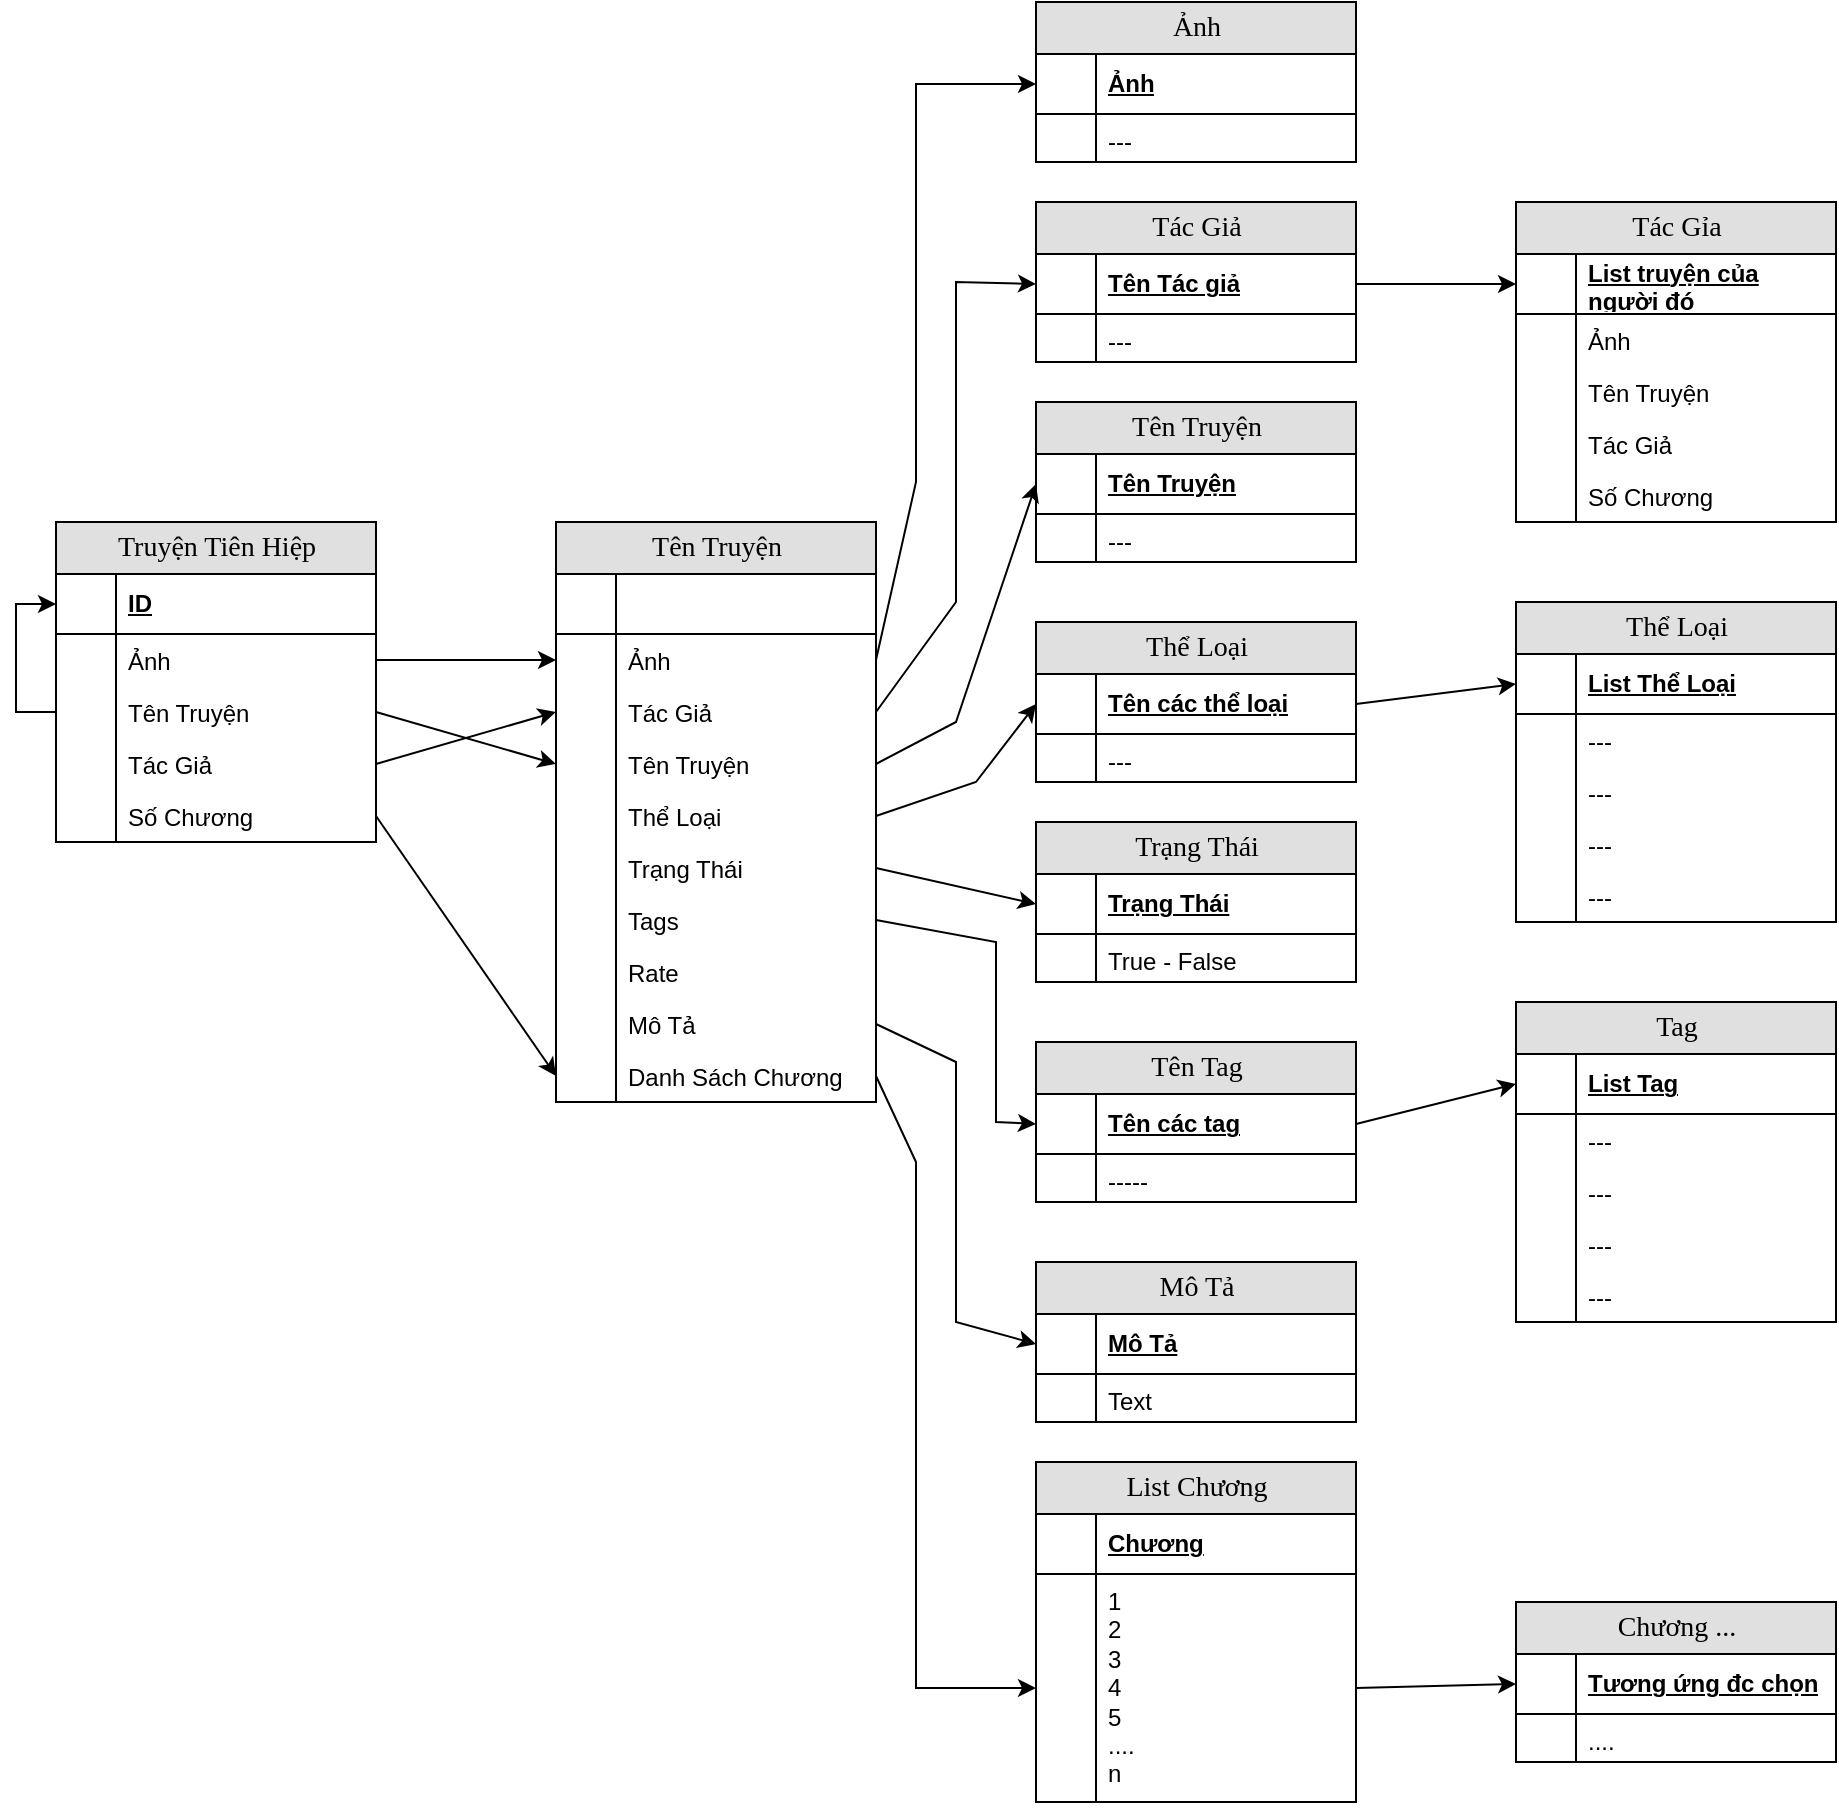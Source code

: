 <mxfile version="25.0.3">
  <diagram name="Page-1" id="e56a1550-8fbb-45ad-956c-1786394a9013">
    <mxGraphModel dx="1434" dy="746" grid="1" gridSize="10" guides="1" tooltips="1" connect="1" arrows="1" fold="1" page="1" pageScale="1" pageWidth="1100" pageHeight="850" background="none" math="0" shadow="0">
      <root>
        <mxCell id="0" />
        <mxCell id="1" parent="0" />
        <mxCell id="2e49270ec7c68f3f-80" value="Truyện Tiên Hiệp" style="swimlane;html=1;fontStyle=0;childLayout=stackLayout;horizontal=1;startSize=26;fillColor=#e0e0e0;horizontalStack=0;resizeParent=1;resizeLast=0;collapsible=1;marginBottom=0;swimlaneFillColor=#ffffff;align=center;rounded=0;shadow=0;comic=0;labelBackgroundColor=none;strokeWidth=1;fontFamily=Verdana;fontSize=14" parent="1" vertex="1">
          <mxGeometry x="30" y="360" width="160" height="160" as="geometry">
            <mxRectangle x="30" y="353" width="160" height="30" as="alternateBounds" />
          </mxGeometry>
        </mxCell>
        <mxCell id="2e49270ec7c68f3f-81" value="ID" style="shape=partialRectangle;top=0;left=0;right=0;bottom=1;html=1;align=left;verticalAlign=middle;fillColor=none;spacingLeft=34;spacingRight=4;whiteSpace=wrap;overflow=hidden;rotatable=0;points=[[0,0.5],[1,0.5]];portConstraint=eastwest;dropTarget=0;fontStyle=5;" parent="2e49270ec7c68f3f-80" vertex="1">
          <mxGeometry y="26" width="160" height="30" as="geometry" />
        </mxCell>
        <mxCell id="2e49270ec7c68f3f-82" value="" style="shape=partialRectangle;top=0;left=0;bottom=0;html=1;fillColor=none;align=left;verticalAlign=middle;spacingLeft=4;spacingRight=4;whiteSpace=wrap;overflow=hidden;rotatable=0;points=[];portConstraint=eastwest;part=1;" parent="2e49270ec7c68f3f-81" vertex="1" connectable="0">
          <mxGeometry width="30" height="30" as="geometry" />
        </mxCell>
        <mxCell id="2e49270ec7c68f3f-83" value="Ảnh" style="shape=partialRectangle;top=0;left=0;right=0;bottom=0;html=1;align=left;verticalAlign=top;fillColor=none;spacingLeft=34;spacingRight=4;whiteSpace=wrap;overflow=hidden;rotatable=0;points=[[0,0.5],[1,0.5]];portConstraint=eastwest;dropTarget=0;" parent="2e49270ec7c68f3f-80" vertex="1">
          <mxGeometry y="56" width="160" height="26" as="geometry" />
        </mxCell>
        <mxCell id="2e49270ec7c68f3f-84" value="" style="shape=partialRectangle;top=0;left=0;bottom=0;html=1;fillColor=none;align=left;verticalAlign=top;spacingLeft=4;spacingRight=4;whiteSpace=wrap;overflow=hidden;rotatable=0;points=[];portConstraint=eastwest;part=1;" parent="2e49270ec7c68f3f-83" vertex="1" connectable="0">
          <mxGeometry width="30" height="26" as="geometry" />
        </mxCell>
        <mxCell id="W5gbbBtNJLPjt9gCHYSf-224" style="edgeStyle=orthogonalEdgeStyle;rounded=0;orthogonalLoop=1;jettySize=auto;html=1;exitX=0;exitY=0.5;exitDx=0;exitDy=0;entryX=0;entryY=0.5;entryDx=0;entryDy=0;" parent="2e49270ec7c68f3f-80" source="2e49270ec7c68f3f-85" target="2e49270ec7c68f3f-81" edge="1">
          <mxGeometry relative="1" as="geometry" />
        </mxCell>
        <mxCell id="2e49270ec7c68f3f-85" value="Tên Truyện" style="shape=partialRectangle;top=0;left=0;right=0;bottom=0;html=1;align=left;verticalAlign=top;fillColor=none;spacingLeft=34;spacingRight=4;whiteSpace=wrap;overflow=hidden;rotatable=0;points=[[0,0.5],[1,0.5]];portConstraint=eastwest;dropTarget=0;" parent="2e49270ec7c68f3f-80" vertex="1">
          <mxGeometry y="82" width="160" height="26" as="geometry" />
        </mxCell>
        <mxCell id="2e49270ec7c68f3f-86" value="" style="shape=partialRectangle;top=0;left=0;bottom=0;html=1;fillColor=none;align=left;verticalAlign=top;spacingLeft=4;spacingRight=4;whiteSpace=wrap;overflow=hidden;rotatable=0;points=[];portConstraint=eastwest;part=1;" parent="2e49270ec7c68f3f-85" vertex="1" connectable="0">
          <mxGeometry width="30" height="26" as="geometry" />
        </mxCell>
        <mxCell id="2e49270ec7c68f3f-87" value="Tác Giả" style="shape=partialRectangle;top=0;left=0;right=0;bottom=0;html=1;align=left;verticalAlign=top;fillColor=none;spacingLeft=34;spacingRight=4;whiteSpace=wrap;overflow=hidden;rotatable=0;points=[[0,0.5],[1,0.5]];portConstraint=eastwest;dropTarget=0;" parent="2e49270ec7c68f3f-80" vertex="1">
          <mxGeometry y="108" width="160" height="26" as="geometry" />
        </mxCell>
        <mxCell id="2e49270ec7c68f3f-88" value="" style="shape=partialRectangle;top=0;left=0;bottom=0;html=1;fillColor=none;align=left;verticalAlign=top;spacingLeft=4;spacingRight=4;whiteSpace=wrap;overflow=hidden;rotatable=0;points=[];portConstraint=eastwest;part=1;" parent="2e49270ec7c68f3f-87" vertex="1" connectable="0">
          <mxGeometry width="30" height="26" as="geometry" />
        </mxCell>
        <mxCell id="W5gbbBtNJLPjt9gCHYSf-2" value="Số Chương" style="shape=partialRectangle;top=0;left=0;right=0;bottom=0;html=1;align=left;verticalAlign=top;fillColor=none;spacingLeft=34;spacingRight=4;whiteSpace=wrap;overflow=hidden;rotatable=0;points=[[0,0.5],[1,0.5]];portConstraint=eastwest;dropTarget=0;" parent="2e49270ec7c68f3f-80" vertex="1">
          <mxGeometry y="134" width="160" height="26" as="geometry" />
        </mxCell>
        <mxCell id="W5gbbBtNJLPjt9gCHYSf-3" value="" style="shape=partialRectangle;top=0;left=0;bottom=0;html=1;fillColor=none;align=left;verticalAlign=top;spacingLeft=4;spacingRight=4;whiteSpace=wrap;overflow=hidden;rotatable=0;points=[];portConstraint=eastwest;part=1;" parent="W5gbbBtNJLPjt9gCHYSf-2" vertex="1" connectable="0">
          <mxGeometry width="30" height="26" as="geometry" />
        </mxCell>
        <mxCell id="W5gbbBtNJLPjt9gCHYSf-13" value="Tên Truyện" style="swimlane;html=1;fontStyle=0;childLayout=stackLayout;horizontal=1;startSize=26;fillColor=#e0e0e0;horizontalStack=0;resizeParent=1;resizeLast=0;collapsible=1;marginBottom=0;swimlaneFillColor=#ffffff;align=center;rounded=0;shadow=0;comic=0;labelBackgroundColor=none;strokeWidth=1;fontFamily=Verdana;fontSize=14" parent="1" vertex="1">
          <mxGeometry x="280" y="360" width="160" height="290" as="geometry">
            <mxRectangle x="30" y="353" width="160" height="30" as="alternateBounds" />
          </mxGeometry>
        </mxCell>
        <mxCell id="W5gbbBtNJLPjt9gCHYSf-14" value="" style="shape=partialRectangle;top=0;left=0;right=0;bottom=1;html=1;align=left;verticalAlign=middle;fillColor=none;spacingLeft=34;spacingRight=4;whiteSpace=wrap;overflow=hidden;rotatable=0;points=[[0,0.5],[1,0.5]];portConstraint=eastwest;dropTarget=0;fontStyle=5;" parent="W5gbbBtNJLPjt9gCHYSf-13" vertex="1">
          <mxGeometry y="26" width="160" height="30" as="geometry" />
        </mxCell>
        <mxCell id="W5gbbBtNJLPjt9gCHYSf-15" value="" style="shape=partialRectangle;top=0;left=0;bottom=0;html=1;fillColor=none;align=left;verticalAlign=middle;spacingLeft=4;spacingRight=4;whiteSpace=wrap;overflow=hidden;rotatable=0;points=[];portConstraint=eastwest;part=1;" parent="W5gbbBtNJLPjt9gCHYSf-14" vertex="1" connectable="0">
          <mxGeometry width="30" height="30" as="geometry" />
        </mxCell>
        <mxCell id="W5gbbBtNJLPjt9gCHYSf-16" value="Ảnh" style="shape=partialRectangle;top=0;left=0;right=0;bottom=0;html=1;align=left;verticalAlign=top;fillColor=none;spacingLeft=34;spacingRight=4;whiteSpace=wrap;overflow=hidden;rotatable=0;points=[[0,0.5],[1,0.5]];portConstraint=eastwest;dropTarget=0;" parent="W5gbbBtNJLPjt9gCHYSf-13" vertex="1">
          <mxGeometry y="56" width="160" height="26" as="geometry" />
        </mxCell>
        <mxCell id="W5gbbBtNJLPjt9gCHYSf-17" value="" style="shape=partialRectangle;top=0;left=0;bottom=0;html=1;fillColor=none;align=left;verticalAlign=top;spacingLeft=4;spacingRight=4;whiteSpace=wrap;overflow=hidden;rotatable=0;points=[];portConstraint=eastwest;part=1;" parent="W5gbbBtNJLPjt9gCHYSf-16" vertex="1" connectable="0">
          <mxGeometry width="30" height="26" as="geometry" />
        </mxCell>
        <mxCell id="W5gbbBtNJLPjt9gCHYSf-18" value="Tác Giả" style="shape=partialRectangle;top=0;left=0;right=0;bottom=0;html=1;align=left;verticalAlign=top;fillColor=none;spacingLeft=34;spacingRight=4;whiteSpace=wrap;overflow=hidden;rotatable=0;points=[[0,0.5],[1,0.5]];portConstraint=eastwest;dropTarget=0;" parent="W5gbbBtNJLPjt9gCHYSf-13" vertex="1">
          <mxGeometry y="82" width="160" height="26" as="geometry" />
        </mxCell>
        <mxCell id="W5gbbBtNJLPjt9gCHYSf-19" value="" style="shape=partialRectangle;top=0;left=0;bottom=0;html=1;fillColor=none;align=left;verticalAlign=top;spacingLeft=4;spacingRight=4;whiteSpace=wrap;overflow=hidden;rotatable=0;points=[];portConstraint=eastwest;part=1;" parent="W5gbbBtNJLPjt9gCHYSf-18" vertex="1" connectable="0">
          <mxGeometry width="30" height="26" as="geometry" />
        </mxCell>
        <mxCell id="W5gbbBtNJLPjt9gCHYSf-65" value="Tên Truyện" style="shape=partialRectangle;top=0;left=0;right=0;bottom=0;html=1;align=left;verticalAlign=top;fillColor=none;spacingLeft=34;spacingRight=4;whiteSpace=wrap;overflow=hidden;rotatable=0;points=[[0,0.5],[1,0.5]];portConstraint=eastwest;dropTarget=0;" parent="W5gbbBtNJLPjt9gCHYSf-13" vertex="1">
          <mxGeometry y="108" width="160" height="26" as="geometry" />
        </mxCell>
        <mxCell id="W5gbbBtNJLPjt9gCHYSf-66" value="" style="shape=partialRectangle;top=0;left=0;bottom=0;html=1;fillColor=none;align=left;verticalAlign=top;spacingLeft=4;spacingRight=4;whiteSpace=wrap;overflow=hidden;rotatable=0;points=[];portConstraint=eastwest;part=1;" parent="W5gbbBtNJLPjt9gCHYSf-65" vertex="1" connectable="0">
          <mxGeometry width="30" height="26" as="geometry" />
        </mxCell>
        <mxCell id="W5gbbBtNJLPjt9gCHYSf-20" value="Thể Loại" style="shape=partialRectangle;top=0;left=0;right=0;bottom=0;html=1;align=left;verticalAlign=top;fillColor=none;spacingLeft=34;spacingRight=4;whiteSpace=wrap;overflow=hidden;rotatable=0;points=[[0,0.5],[1,0.5]];portConstraint=eastwest;dropTarget=0;" parent="W5gbbBtNJLPjt9gCHYSf-13" vertex="1">
          <mxGeometry y="134" width="160" height="26" as="geometry" />
        </mxCell>
        <mxCell id="W5gbbBtNJLPjt9gCHYSf-21" value="" style="shape=partialRectangle;top=0;left=0;bottom=0;html=1;fillColor=none;align=left;verticalAlign=top;spacingLeft=4;spacingRight=4;whiteSpace=wrap;overflow=hidden;rotatable=0;points=[];portConstraint=eastwest;part=1;" parent="W5gbbBtNJLPjt9gCHYSf-20" vertex="1" connectable="0">
          <mxGeometry width="30" height="26" as="geometry" />
        </mxCell>
        <mxCell id="W5gbbBtNJLPjt9gCHYSf-22" value="Trạng Thái" style="shape=partialRectangle;top=0;left=0;right=0;bottom=0;html=1;align=left;verticalAlign=top;fillColor=none;spacingLeft=34;spacingRight=4;whiteSpace=wrap;overflow=hidden;rotatable=0;points=[[0,0.5],[1,0.5]];portConstraint=eastwest;dropTarget=0;" parent="W5gbbBtNJLPjt9gCHYSf-13" vertex="1">
          <mxGeometry y="160" width="160" height="26" as="geometry" />
        </mxCell>
        <mxCell id="W5gbbBtNJLPjt9gCHYSf-23" value="" style="shape=partialRectangle;top=0;left=0;bottom=0;html=1;fillColor=none;align=left;verticalAlign=top;spacingLeft=4;spacingRight=4;whiteSpace=wrap;overflow=hidden;rotatable=0;points=[];portConstraint=eastwest;part=1;" parent="W5gbbBtNJLPjt9gCHYSf-22" vertex="1" connectable="0">
          <mxGeometry width="30" height="26" as="geometry" />
        </mxCell>
        <mxCell id="W5gbbBtNJLPjt9gCHYSf-63" value="Tags" style="shape=partialRectangle;top=0;left=0;right=0;bottom=0;html=1;align=left;verticalAlign=top;fillColor=none;spacingLeft=34;spacingRight=4;whiteSpace=wrap;overflow=hidden;rotatable=0;points=[[0,0.5],[1,0.5]];portConstraint=eastwest;dropTarget=0;" parent="W5gbbBtNJLPjt9gCHYSf-13" vertex="1">
          <mxGeometry y="186" width="160" height="26" as="geometry" />
        </mxCell>
        <mxCell id="W5gbbBtNJLPjt9gCHYSf-64" value="" style="shape=partialRectangle;top=0;left=0;bottom=0;html=1;fillColor=none;align=left;verticalAlign=top;spacingLeft=4;spacingRight=4;whiteSpace=wrap;overflow=hidden;rotatable=0;points=[];portConstraint=eastwest;part=1;" parent="W5gbbBtNJLPjt9gCHYSf-63" vertex="1" connectable="0">
          <mxGeometry width="30" height="26" as="geometry" />
        </mxCell>
        <mxCell id="W5gbbBtNJLPjt9gCHYSf-67" value="Rate" style="shape=partialRectangle;top=0;left=0;right=0;bottom=0;html=1;align=left;verticalAlign=top;fillColor=none;spacingLeft=34;spacingRight=4;whiteSpace=wrap;overflow=hidden;rotatable=0;points=[[0,0.5],[1,0.5]];portConstraint=eastwest;dropTarget=0;" parent="W5gbbBtNJLPjt9gCHYSf-13" vertex="1">
          <mxGeometry y="212" width="160" height="26" as="geometry" />
        </mxCell>
        <mxCell id="W5gbbBtNJLPjt9gCHYSf-68" value="" style="shape=partialRectangle;top=0;left=0;bottom=0;html=1;fillColor=none;align=left;verticalAlign=top;spacingLeft=4;spacingRight=4;whiteSpace=wrap;overflow=hidden;rotatable=0;points=[];portConstraint=eastwest;part=1;" parent="W5gbbBtNJLPjt9gCHYSf-67" vertex="1" connectable="0">
          <mxGeometry width="30" height="26" as="geometry" />
        </mxCell>
        <mxCell id="W5gbbBtNJLPjt9gCHYSf-69" value="Mô Tả" style="shape=partialRectangle;top=0;left=0;right=0;bottom=0;html=1;align=left;verticalAlign=top;fillColor=none;spacingLeft=34;spacingRight=4;whiteSpace=wrap;overflow=hidden;rotatable=0;points=[[0,0.5],[1,0.5]];portConstraint=eastwest;dropTarget=0;" parent="W5gbbBtNJLPjt9gCHYSf-13" vertex="1">
          <mxGeometry y="238" width="160" height="26" as="geometry" />
        </mxCell>
        <mxCell id="W5gbbBtNJLPjt9gCHYSf-70" value="" style="shape=partialRectangle;top=0;left=0;bottom=0;html=1;fillColor=none;align=left;verticalAlign=top;spacingLeft=4;spacingRight=4;whiteSpace=wrap;overflow=hidden;rotatable=0;points=[];portConstraint=eastwest;part=1;" parent="W5gbbBtNJLPjt9gCHYSf-69" vertex="1" connectable="0">
          <mxGeometry width="30" height="26" as="geometry" />
        </mxCell>
        <mxCell id="W5gbbBtNJLPjt9gCHYSf-71" value="Danh Sách Chương" style="shape=partialRectangle;top=0;left=0;right=0;bottom=0;html=1;align=left;verticalAlign=top;fillColor=none;spacingLeft=34;spacingRight=4;whiteSpace=wrap;overflow=hidden;rotatable=0;points=[[0,0.5],[1,0.5]];portConstraint=eastwest;dropTarget=0;" parent="W5gbbBtNJLPjt9gCHYSf-13" vertex="1">
          <mxGeometry y="264" width="160" height="26" as="geometry" />
        </mxCell>
        <mxCell id="W5gbbBtNJLPjt9gCHYSf-72" value="" style="shape=partialRectangle;top=0;left=0;bottom=0;html=1;fillColor=none;align=left;verticalAlign=top;spacingLeft=4;spacingRight=4;whiteSpace=wrap;overflow=hidden;rotatable=0;points=[];portConstraint=eastwest;part=1;" parent="W5gbbBtNJLPjt9gCHYSf-71" vertex="1" connectable="0">
          <mxGeometry width="30" height="26" as="geometry" />
        </mxCell>
        <mxCell id="W5gbbBtNJLPjt9gCHYSf-61" value="" style="endArrow=classic;html=1;rounded=0;exitX=1;exitY=0.5;exitDx=0;exitDy=0;" parent="1" source="2e49270ec7c68f3f-83" target="W5gbbBtNJLPjt9gCHYSf-16" edge="1">
          <mxGeometry width="50" height="50" relative="1" as="geometry">
            <mxPoint x="270" y="390" as="sourcePoint" />
            <mxPoint x="320" y="340" as="targetPoint" />
          </mxGeometry>
        </mxCell>
        <mxCell id="W5gbbBtNJLPjt9gCHYSf-107" value="Tác Gỉa" style="swimlane;html=1;fontStyle=0;childLayout=stackLayout;horizontal=1;startSize=26;fillColor=#e0e0e0;horizontalStack=0;resizeParent=1;resizeLast=0;collapsible=1;marginBottom=0;swimlaneFillColor=#ffffff;align=center;rounded=0;shadow=0;comic=0;labelBackgroundColor=none;strokeWidth=1;fontFamily=Verdana;fontSize=14" parent="1" vertex="1">
          <mxGeometry x="760" y="200" width="160" height="160" as="geometry">
            <mxRectangle x="30" y="353" width="160" height="30" as="alternateBounds" />
          </mxGeometry>
        </mxCell>
        <mxCell id="W5gbbBtNJLPjt9gCHYSf-108" value="List truyện của người đó&lt;div&gt;&lt;br&gt;&lt;/div&gt;" style="shape=partialRectangle;top=0;left=0;right=0;bottom=1;html=1;align=left;verticalAlign=middle;fillColor=none;spacingLeft=34;spacingRight=4;whiteSpace=wrap;overflow=hidden;rotatable=0;points=[[0,0.5],[1,0.5]];portConstraint=eastwest;dropTarget=0;fontStyle=5;" parent="W5gbbBtNJLPjt9gCHYSf-107" vertex="1">
          <mxGeometry y="26" width="160" height="30" as="geometry" />
        </mxCell>
        <mxCell id="W5gbbBtNJLPjt9gCHYSf-109" value="" style="shape=partialRectangle;top=0;left=0;bottom=0;html=1;fillColor=none;align=left;verticalAlign=middle;spacingLeft=4;spacingRight=4;whiteSpace=wrap;overflow=hidden;rotatable=0;points=[];portConstraint=eastwest;part=1;" parent="W5gbbBtNJLPjt9gCHYSf-108" vertex="1" connectable="0">
          <mxGeometry width="30" height="30" as="geometry" />
        </mxCell>
        <mxCell id="W5gbbBtNJLPjt9gCHYSf-110" value="Ảnh" style="shape=partialRectangle;top=0;left=0;right=0;bottom=0;html=1;align=left;verticalAlign=top;fillColor=none;spacingLeft=34;spacingRight=4;whiteSpace=wrap;overflow=hidden;rotatable=0;points=[[0,0.5],[1,0.5]];portConstraint=eastwest;dropTarget=0;" parent="W5gbbBtNJLPjt9gCHYSf-107" vertex="1">
          <mxGeometry y="56" width="160" height="26" as="geometry" />
        </mxCell>
        <mxCell id="W5gbbBtNJLPjt9gCHYSf-111" value="" style="shape=partialRectangle;top=0;left=0;bottom=0;html=1;fillColor=none;align=left;verticalAlign=top;spacingLeft=4;spacingRight=4;whiteSpace=wrap;overflow=hidden;rotatable=0;points=[];portConstraint=eastwest;part=1;" parent="W5gbbBtNJLPjt9gCHYSf-110" vertex="1" connectable="0">
          <mxGeometry width="30" height="26" as="geometry" />
        </mxCell>
        <mxCell id="W5gbbBtNJLPjt9gCHYSf-112" value="Tên Truyện" style="shape=partialRectangle;top=0;left=0;right=0;bottom=0;html=1;align=left;verticalAlign=top;fillColor=none;spacingLeft=34;spacingRight=4;whiteSpace=wrap;overflow=hidden;rotatable=0;points=[[0,0.5],[1,0.5]];portConstraint=eastwest;dropTarget=0;" parent="W5gbbBtNJLPjt9gCHYSf-107" vertex="1">
          <mxGeometry y="82" width="160" height="26" as="geometry" />
        </mxCell>
        <mxCell id="W5gbbBtNJLPjt9gCHYSf-113" value="" style="shape=partialRectangle;top=0;left=0;bottom=0;html=1;fillColor=none;align=left;verticalAlign=top;spacingLeft=4;spacingRight=4;whiteSpace=wrap;overflow=hidden;rotatable=0;points=[];portConstraint=eastwest;part=1;" parent="W5gbbBtNJLPjt9gCHYSf-112" vertex="1" connectable="0">
          <mxGeometry width="30" height="26" as="geometry" />
        </mxCell>
        <mxCell id="W5gbbBtNJLPjt9gCHYSf-114" value="Tác Giả" style="shape=partialRectangle;top=0;left=0;right=0;bottom=0;html=1;align=left;verticalAlign=top;fillColor=none;spacingLeft=34;spacingRight=4;whiteSpace=wrap;overflow=hidden;rotatable=0;points=[[0,0.5],[1,0.5]];portConstraint=eastwest;dropTarget=0;" parent="W5gbbBtNJLPjt9gCHYSf-107" vertex="1">
          <mxGeometry y="108" width="160" height="26" as="geometry" />
        </mxCell>
        <mxCell id="W5gbbBtNJLPjt9gCHYSf-115" value="" style="shape=partialRectangle;top=0;left=0;bottom=0;html=1;fillColor=none;align=left;verticalAlign=top;spacingLeft=4;spacingRight=4;whiteSpace=wrap;overflow=hidden;rotatable=0;points=[];portConstraint=eastwest;part=1;" parent="W5gbbBtNJLPjt9gCHYSf-114" vertex="1" connectable="0">
          <mxGeometry width="30" height="26" as="geometry" />
        </mxCell>
        <mxCell id="W5gbbBtNJLPjt9gCHYSf-116" value="Số Chương" style="shape=partialRectangle;top=0;left=0;right=0;bottom=0;html=1;align=left;verticalAlign=top;fillColor=none;spacingLeft=34;spacingRight=4;whiteSpace=wrap;overflow=hidden;rotatable=0;points=[[0,0.5],[1,0.5]];portConstraint=eastwest;dropTarget=0;" parent="W5gbbBtNJLPjt9gCHYSf-107" vertex="1">
          <mxGeometry y="134" width="160" height="26" as="geometry" />
        </mxCell>
        <mxCell id="W5gbbBtNJLPjt9gCHYSf-117" value="" style="shape=partialRectangle;top=0;left=0;bottom=0;html=1;fillColor=none;align=left;verticalAlign=top;spacingLeft=4;spacingRight=4;whiteSpace=wrap;overflow=hidden;rotatable=0;points=[];portConstraint=eastwest;part=1;" parent="W5gbbBtNJLPjt9gCHYSf-116" vertex="1" connectable="0">
          <mxGeometry width="30" height="26" as="geometry" />
        </mxCell>
        <mxCell id="W5gbbBtNJLPjt9gCHYSf-119" value="" style="endArrow=classic;html=1;rounded=0;exitX=1;exitY=0.5;exitDx=0;exitDy=0;entryX=0;entryY=0.5;entryDx=0;entryDy=0;" parent="1" source="W5gbbBtNJLPjt9gCHYSf-18" target="W5gbbBtNJLPjt9gCHYSf-209" edge="1">
          <mxGeometry width="50" height="50" relative="1" as="geometry">
            <mxPoint x="460" y="450" as="sourcePoint" />
            <mxPoint x="710" y="215" as="targetPoint" />
            <Array as="points">
              <mxPoint x="480" y="400" />
              <mxPoint x="480" y="360" />
              <mxPoint x="480" y="240" />
            </Array>
          </mxGeometry>
        </mxCell>
        <mxCell id="W5gbbBtNJLPjt9gCHYSf-120" value="Thể Loại" style="swimlane;html=1;fontStyle=0;childLayout=stackLayout;horizontal=1;startSize=26;fillColor=#e0e0e0;horizontalStack=0;resizeParent=1;resizeLast=0;collapsible=1;marginBottom=0;swimlaneFillColor=#ffffff;align=center;rounded=0;shadow=0;comic=0;labelBackgroundColor=none;strokeWidth=1;fontFamily=Verdana;fontSize=14" parent="1" vertex="1">
          <mxGeometry x="760" y="400" width="160" height="160" as="geometry">
            <mxRectangle x="30" y="353" width="160" height="30" as="alternateBounds" />
          </mxGeometry>
        </mxCell>
        <mxCell id="W5gbbBtNJLPjt9gCHYSf-121" value="List Thể Loại" style="shape=partialRectangle;top=0;left=0;right=0;bottom=1;html=1;align=left;verticalAlign=middle;fillColor=none;spacingLeft=34;spacingRight=4;whiteSpace=wrap;overflow=hidden;rotatable=0;points=[[0,0.5],[1,0.5]];portConstraint=eastwest;dropTarget=0;fontStyle=5;" parent="W5gbbBtNJLPjt9gCHYSf-120" vertex="1">
          <mxGeometry y="26" width="160" height="30" as="geometry" />
        </mxCell>
        <mxCell id="W5gbbBtNJLPjt9gCHYSf-122" value="" style="shape=partialRectangle;top=0;left=0;bottom=0;html=1;fillColor=none;align=left;verticalAlign=middle;spacingLeft=4;spacingRight=4;whiteSpace=wrap;overflow=hidden;rotatable=0;points=[];portConstraint=eastwest;part=1;" parent="W5gbbBtNJLPjt9gCHYSf-121" vertex="1" connectable="0">
          <mxGeometry width="30" height="30" as="geometry" />
        </mxCell>
        <mxCell id="W5gbbBtNJLPjt9gCHYSf-123" value="---" style="shape=partialRectangle;top=0;left=0;right=0;bottom=0;html=1;align=left;verticalAlign=top;fillColor=none;spacingLeft=34;spacingRight=4;whiteSpace=wrap;overflow=hidden;rotatable=0;points=[[0,0.5],[1,0.5]];portConstraint=eastwest;dropTarget=0;" parent="W5gbbBtNJLPjt9gCHYSf-120" vertex="1">
          <mxGeometry y="56" width="160" height="26" as="geometry" />
        </mxCell>
        <mxCell id="W5gbbBtNJLPjt9gCHYSf-124" value="" style="shape=partialRectangle;top=0;left=0;bottom=0;html=1;fillColor=none;align=left;verticalAlign=top;spacingLeft=4;spacingRight=4;whiteSpace=wrap;overflow=hidden;rotatable=0;points=[];portConstraint=eastwest;part=1;" parent="W5gbbBtNJLPjt9gCHYSf-123" vertex="1" connectable="0">
          <mxGeometry width="30" height="26" as="geometry" />
        </mxCell>
        <mxCell id="W5gbbBtNJLPjt9gCHYSf-125" value="---" style="shape=partialRectangle;top=0;left=0;right=0;bottom=0;html=1;align=left;verticalAlign=top;fillColor=none;spacingLeft=34;spacingRight=4;whiteSpace=wrap;overflow=hidden;rotatable=0;points=[[0,0.5],[1,0.5]];portConstraint=eastwest;dropTarget=0;" parent="W5gbbBtNJLPjt9gCHYSf-120" vertex="1">
          <mxGeometry y="82" width="160" height="26" as="geometry" />
        </mxCell>
        <mxCell id="W5gbbBtNJLPjt9gCHYSf-126" value="" style="shape=partialRectangle;top=0;left=0;bottom=0;html=1;fillColor=none;align=left;verticalAlign=top;spacingLeft=4;spacingRight=4;whiteSpace=wrap;overflow=hidden;rotatable=0;points=[];portConstraint=eastwest;part=1;" parent="W5gbbBtNJLPjt9gCHYSf-125" vertex="1" connectable="0">
          <mxGeometry width="30" height="26" as="geometry" />
        </mxCell>
        <mxCell id="W5gbbBtNJLPjt9gCHYSf-127" value="---" style="shape=partialRectangle;top=0;left=0;right=0;bottom=0;html=1;align=left;verticalAlign=top;fillColor=none;spacingLeft=34;spacingRight=4;whiteSpace=wrap;overflow=hidden;rotatable=0;points=[[0,0.5],[1,0.5]];portConstraint=eastwest;dropTarget=0;" parent="W5gbbBtNJLPjt9gCHYSf-120" vertex="1">
          <mxGeometry y="108" width="160" height="26" as="geometry" />
        </mxCell>
        <mxCell id="W5gbbBtNJLPjt9gCHYSf-128" value="" style="shape=partialRectangle;top=0;left=0;bottom=0;html=1;fillColor=none;align=left;verticalAlign=top;spacingLeft=4;spacingRight=4;whiteSpace=wrap;overflow=hidden;rotatable=0;points=[];portConstraint=eastwest;part=1;" parent="W5gbbBtNJLPjt9gCHYSf-127" vertex="1" connectable="0">
          <mxGeometry width="30" height="26" as="geometry" />
        </mxCell>
        <mxCell id="W5gbbBtNJLPjt9gCHYSf-129" value="---" style="shape=partialRectangle;top=0;left=0;right=0;bottom=0;html=1;align=left;verticalAlign=top;fillColor=none;spacingLeft=34;spacingRight=4;whiteSpace=wrap;overflow=hidden;rotatable=0;points=[[0,0.5],[1,0.5]];portConstraint=eastwest;dropTarget=0;" parent="W5gbbBtNJLPjt9gCHYSf-120" vertex="1">
          <mxGeometry y="134" width="160" height="26" as="geometry" />
        </mxCell>
        <mxCell id="W5gbbBtNJLPjt9gCHYSf-130" value="" style="shape=partialRectangle;top=0;left=0;bottom=0;html=1;fillColor=none;align=left;verticalAlign=top;spacingLeft=4;spacingRight=4;whiteSpace=wrap;overflow=hidden;rotatable=0;points=[];portConstraint=eastwest;part=1;" parent="W5gbbBtNJLPjt9gCHYSf-129" vertex="1" connectable="0">
          <mxGeometry width="30" height="26" as="geometry" />
        </mxCell>
        <mxCell id="W5gbbBtNJLPjt9gCHYSf-131" value="Tag" style="swimlane;html=1;fontStyle=0;childLayout=stackLayout;horizontal=1;startSize=26;fillColor=#e0e0e0;horizontalStack=0;resizeParent=1;resizeLast=0;collapsible=1;marginBottom=0;swimlaneFillColor=#ffffff;align=center;rounded=0;shadow=0;comic=0;labelBackgroundColor=none;strokeWidth=1;fontFamily=Verdana;fontSize=14" parent="1" vertex="1">
          <mxGeometry x="760" y="600" width="160" height="160" as="geometry">
            <mxRectangle x="30" y="353" width="160" height="30" as="alternateBounds" />
          </mxGeometry>
        </mxCell>
        <mxCell id="W5gbbBtNJLPjt9gCHYSf-190" value="List Tag" style="shape=partialRectangle;top=0;left=0;right=0;bottom=1;html=1;align=left;verticalAlign=middle;fillColor=none;spacingLeft=34;spacingRight=4;whiteSpace=wrap;overflow=hidden;rotatable=0;points=[[0,0.5],[1,0.5]];portConstraint=eastwest;dropTarget=0;fontStyle=5;" parent="W5gbbBtNJLPjt9gCHYSf-131" vertex="1">
          <mxGeometry y="26" width="160" height="30" as="geometry" />
        </mxCell>
        <mxCell id="W5gbbBtNJLPjt9gCHYSf-191" value="" style="shape=partialRectangle;top=0;left=0;bottom=0;html=1;fillColor=none;align=left;verticalAlign=middle;spacingLeft=4;spacingRight=4;whiteSpace=wrap;overflow=hidden;rotatable=0;points=[];portConstraint=eastwest;part=1;" parent="W5gbbBtNJLPjt9gCHYSf-190" vertex="1" connectable="0">
          <mxGeometry width="30" height="30" as="geometry" />
        </mxCell>
        <mxCell id="W5gbbBtNJLPjt9gCHYSf-134" value="---" style="shape=partialRectangle;top=0;left=0;right=0;bottom=0;html=1;align=left;verticalAlign=top;fillColor=none;spacingLeft=34;spacingRight=4;whiteSpace=wrap;overflow=hidden;rotatable=0;points=[[0,0.5],[1,0.5]];portConstraint=eastwest;dropTarget=0;" parent="W5gbbBtNJLPjt9gCHYSf-131" vertex="1">
          <mxGeometry y="56" width="160" height="26" as="geometry" />
        </mxCell>
        <mxCell id="W5gbbBtNJLPjt9gCHYSf-135" value="" style="shape=partialRectangle;top=0;left=0;bottom=0;html=1;fillColor=none;align=left;verticalAlign=top;spacingLeft=4;spacingRight=4;whiteSpace=wrap;overflow=hidden;rotatable=0;points=[];portConstraint=eastwest;part=1;" parent="W5gbbBtNJLPjt9gCHYSf-134" vertex="1" connectable="0">
          <mxGeometry width="30" height="26" as="geometry" />
        </mxCell>
        <mxCell id="W5gbbBtNJLPjt9gCHYSf-136" value="---" style="shape=partialRectangle;top=0;left=0;right=0;bottom=0;html=1;align=left;verticalAlign=top;fillColor=none;spacingLeft=34;spacingRight=4;whiteSpace=wrap;overflow=hidden;rotatable=0;points=[[0,0.5],[1,0.5]];portConstraint=eastwest;dropTarget=0;" parent="W5gbbBtNJLPjt9gCHYSf-131" vertex="1">
          <mxGeometry y="82" width="160" height="26" as="geometry" />
        </mxCell>
        <mxCell id="W5gbbBtNJLPjt9gCHYSf-137" value="" style="shape=partialRectangle;top=0;left=0;bottom=0;html=1;fillColor=none;align=left;verticalAlign=top;spacingLeft=4;spacingRight=4;whiteSpace=wrap;overflow=hidden;rotatable=0;points=[];portConstraint=eastwest;part=1;" parent="W5gbbBtNJLPjt9gCHYSf-136" vertex="1" connectable="0">
          <mxGeometry width="30" height="26" as="geometry" />
        </mxCell>
        <mxCell id="W5gbbBtNJLPjt9gCHYSf-138" value="---" style="shape=partialRectangle;top=0;left=0;right=0;bottom=0;html=1;align=left;verticalAlign=top;fillColor=none;spacingLeft=34;spacingRight=4;whiteSpace=wrap;overflow=hidden;rotatable=0;points=[[0,0.5],[1,0.5]];portConstraint=eastwest;dropTarget=0;" parent="W5gbbBtNJLPjt9gCHYSf-131" vertex="1">
          <mxGeometry y="108" width="160" height="26" as="geometry" />
        </mxCell>
        <mxCell id="W5gbbBtNJLPjt9gCHYSf-139" value="" style="shape=partialRectangle;top=0;left=0;bottom=0;html=1;fillColor=none;align=left;verticalAlign=top;spacingLeft=4;spacingRight=4;whiteSpace=wrap;overflow=hidden;rotatable=0;points=[];portConstraint=eastwest;part=1;" parent="W5gbbBtNJLPjt9gCHYSf-138" vertex="1" connectable="0">
          <mxGeometry width="30" height="26" as="geometry" />
        </mxCell>
        <mxCell id="W5gbbBtNJLPjt9gCHYSf-140" value="---" style="shape=partialRectangle;top=0;left=0;right=0;bottom=0;html=1;align=left;verticalAlign=top;fillColor=none;spacingLeft=34;spacingRight=4;whiteSpace=wrap;overflow=hidden;rotatable=0;points=[[0,0.5],[1,0.5]];portConstraint=eastwest;dropTarget=0;" parent="W5gbbBtNJLPjt9gCHYSf-131" vertex="1">
          <mxGeometry y="134" width="160" height="26" as="geometry" />
        </mxCell>
        <mxCell id="W5gbbBtNJLPjt9gCHYSf-141" value="" style="shape=partialRectangle;top=0;left=0;bottom=0;html=1;fillColor=none;align=left;verticalAlign=top;spacingLeft=4;spacingRight=4;whiteSpace=wrap;overflow=hidden;rotatable=0;points=[];portConstraint=eastwest;part=1;" parent="W5gbbBtNJLPjt9gCHYSf-140" vertex="1" connectable="0">
          <mxGeometry width="30" height="26" as="geometry" />
        </mxCell>
        <mxCell id="W5gbbBtNJLPjt9gCHYSf-142" value="" style="endArrow=classic;html=1;rounded=0;exitX=1;exitY=0.5;exitDx=0;exitDy=0;entryX=0;entryY=0.5;entryDx=0;entryDy=0;" parent="1" source="W5gbbBtNJLPjt9gCHYSf-20" target="W5gbbBtNJLPjt9gCHYSf-217" edge="1">
          <mxGeometry width="50" height="50" relative="1" as="geometry">
            <mxPoint x="300" y="470" as="sourcePoint" />
            <mxPoint x="350" y="420" as="targetPoint" />
            <Array as="points">
              <mxPoint x="490" y="490" />
            </Array>
          </mxGeometry>
        </mxCell>
        <mxCell id="W5gbbBtNJLPjt9gCHYSf-143" value="" style="endArrow=classic;html=1;rounded=0;exitX=1;exitY=0.5;exitDx=0;exitDy=0;entryX=0;entryY=0.5;entryDx=0;entryDy=0;" parent="1" source="W5gbbBtNJLPjt9gCHYSf-63" target="W5gbbBtNJLPjt9gCHYSf-226" edge="1">
          <mxGeometry width="50" height="50" relative="1" as="geometry">
            <mxPoint x="450" y="517" as="sourcePoint" />
            <mxPoint x="510" y="710" as="targetPoint" />
            <Array as="points">
              <mxPoint x="500" y="570" />
              <mxPoint x="500" y="660" />
            </Array>
          </mxGeometry>
        </mxCell>
        <mxCell id="W5gbbBtNJLPjt9gCHYSf-144" value="Tên Truyện" style="swimlane;html=1;fontStyle=0;childLayout=stackLayout;horizontal=1;startSize=26;fillColor=#e0e0e0;horizontalStack=0;resizeParent=1;resizeLast=0;collapsible=1;marginBottom=0;swimlaneFillColor=#ffffff;align=center;rounded=0;shadow=0;comic=0;labelBackgroundColor=none;strokeWidth=1;fontFamily=Verdana;fontSize=14" parent="1" vertex="1">
          <mxGeometry x="520" y="300" width="160" height="80" as="geometry">
            <mxRectangle x="30" y="353" width="160" height="30" as="alternateBounds" />
          </mxGeometry>
        </mxCell>
        <mxCell id="W5gbbBtNJLPjt9gCHYSf-145" value="Tên Truyện" style="shape=partialRectangle;top=0;left=0;right=0;bottom=1;html=1;align=left;verticalAlign=middle;fillColor=none;spacingLeft=34;spacingRight=4;whiteSpace=wrap;overflow=hidden;rotatable=0;points=[[0,0.5],[1,0.5]];portConstraint=eastwest;dropTarget=0;fontStyle=5;" parent="W5gbbBtNJLPjt9gCHYSf-144" vertex="1">
          <mxGeometry y="26" width="160" height="30" as="geometry" />
        </mxCell>
        <mxCell id="W5gbbBtNJLPjt9gCHYSf-146" value="" style="shape=partialRectangle;top=0;left=0;bottom=0;html=1;fillColor=none;align=left;verticalAlign=middle;spacingLeft=4;spacingRight=4;whiteSpace=wrap;overflow=hidden;rotatable=0;points=[];portConstraint=eastwest;part=1;" parent="W5gbbBtNJLPjt9gCHYSf-145" vertex="1" connectable="0">
          <mxGeometry width="30" height="30" as="geometry" />
        </mxCell>
        <mxCell id="W5gbbBtNJLPjt9gCHYSf-147" value="---" style="shape=partialRectangle;top=0;left=0;right=0;bottom=0;html=1;align=left;verticalAlign=top;fillColor=none;spacingLeft=34;spacingRight=4;whiteSpace=wrap;overflow=hidden;rotatable=0;points=[[0,0.5],[1,0.5]];portConstraint=eastwest;dropTarget=0;" parent="W5gbbBtNJLPjt9gCHYSf-144" vertex="1">
          <mxGeometry y="56" width="160" height="24" as="geometry" />
        </mxCell>
        <mxCell id="W5gbbBtNJLPjt9gCHYSf-148" value="" style="shape=partialRectangle;top=0;left=0;bottom=0;html=1;fillColor=none;align=left;verticalAlign=top;spacingLeft=4;spacingRight=4;whiteSpace=wrap;overflow=hidden;rotatable=0;points=[];portConstraint=eastwest;part=1;" parent="W5gbbBtNJLPjt9gCHYSf-147" vertex="1" connectable="0">
          <mxGeometry width="30" height="24" as="geometry" />
        </mxCell>
        <mxCell id="W5gbbBtNJLPjt9gCHYSf-155" value="" style="endArrow=classic;html=1;rounded=0;exitX=1;exitY=0.5;exitDx=0;exitDy=0;entryX=0;entryY=0.5;entryDx=0;entryDy=0;" parent="1" source="W5gbbBtNJLPjt9gCHYSf-65" target="W5gbbBtNJLPjt9gCHYSf-145" edge="1">
          <mxGeometry width="50" height="50" relative="1" as="geometry">
            <mxPoint x="450" y="517" as="sourcePoint" />
            <mxPoint x="530" y="505" as="targetPoint" />
            <Array as="points">
              <mxPoint x="480" y="460" />
            </Array>
          </mxGeometry>
        </mxCell>
        <mxCell id="W5gbbBtNJLPjt9gCHYSf-156" value="Ảnh" style="swimlane;html=1;fontStyle=0;childLayout=stackLayout;horizontal=1;startSize=26;fillColor=#e0e0e0;horizontalStack=0;resizeParent=1;resizeLast=0;collapsible=1;marginBottom=0;swimlaneFillColor=#ffffff;align=center;rounded=0;shadow=0;comic=0;labelBackgroundColor=none;strokeWidth=1;fontFamily=Verdana;fontSize=14" parent="1" vertex="1">
          <mxGeometry x="520" y="100" width="160" height="80" as="geometry">
            <mxRectangle x="30" y="353" width="160" height="30" as="alternateBounds" />
          </mxGeometry>
        </mxCell>
        <mxCell id="W5gbbBtNJLPjt9gCHYSf-157" value="Ảnh" style="shape=partialRectangle;top=0;left=0;right=0;bottom=1;html=1;align=left;verticalAlign=middle;fillColor=none;spacingLeft=34;spacingRight=4;whiteSpace=wrap;overflow=hidden;rotatable=0;points=[[0,0.5],[1,0.5]];portConstraint=eastwest;dropTarget=0;fontStyle=5;" parent="W5gbbBtNJLPjt9gCHYSf-156" vertex="1">
          <mxGeometry y="26" width="160" height="30" as="geometry" />
        </mxCell>
        <mxCell id="W5gbbBtNJLPjt9gCHYSf-158" value="" style="shape=partialRectangle;top=0;left=0;bottom=0;html=1;fillColor=none;align=left;verticalAlign=middle;spacingLeft=4;spacingRight=4;whiteSpace=wrap;overflow=hidden;rotatable=0;points=[];portConstraint=eastwest;part=1;" parent="W5gbbBtNJLPjt9gCHYSf-157" vertex="1" connectable="0">
          <mxGeometry width="30" height="30" as="geometry" />
        </mxCell>
        <mxCell id="W5gbbBtNJLPjt9gCHYSf-159" value="---" style="shape=partialRectangle;top=0;left=0;right=0;bottom=0;html=1;align=left;verticalAlign=top;fillColor=none;spacingLeft=34;spacingRight=4;whiteSpace=wrap;overflow=hidden;rotatable=0;points=[[0,0.5],[1,0.5]];portConstraint=eastwest;dropTarget=0;" parent="W5gbbBtNJLPjt9gCHYSf-156" vertex="1">
          <mxGeometry y="56" width="160" height="24" as="geometry" />
        </mxCell>
        <mxCell id="W5gbbBtNJLPjt9gCHYSf-160" value="" style="shape=partialRectangle;top=0;left=0;bottom=0;html=1;fillColor=none;align=left;verticalAlign=top;spacingLeft=4;spacingRight=4;whiteSpace=wrap;overflow=hidden;rotatable=0;points=[];portConstraint=eastwest;part=1;" parent="W5gbbBtNJLPjt9gCHYSf-159" vertex="1" connectable="0">
          <mxGeometry width="30" height="24" as="geometry" />
        </mxCell>
        <mxCell id="W5gbbBtNJLPjt9gCHYSf-161" value="" style="endArrow=classic;html=1;rounded=0;exitX=1;exitY=0.5;exitDx=0;exitDy=0;entryX=0;entryY=0.5;entryDx=0;entryDy=0;" parent="1" source="W5gbbBtNJLPjt9gCHYSf-16" target="W5gbbBtNJLPjt9gCHYSf-157" edge="1">
          <mxGeometry width="50" height="50" relative="1" as="geometry">
            <mxPoint x="450" y="517" as="sourcePoint" />
            <mxPoint x="530" y="505" as="targetPoint" />
            <Array as="points">
              <mxPoint x="460" y="340" />
              <mxPoint x="460" y="141" />
            </Array>
          </mxGeometry>
        </mxCell>
        <mxCell id="W5gbbBtNJLPjt9gCHYSf-162" value="" style="endArrow=classic;html=1;rounded=0;exitX=1;exitY=0.5;exitDx=0;exitDy=0;entryX=0;entryY=0.5;entryDx=0;entryDy=0;" parent="1" source="2e49270ec7c68f3f-85" target="W5gbbBtNJLPjt9gCHYSf-65" edge="1">
          <mxGeometry width="50" height="50" relative="1" as="geometry">
            <mxPoint x="200" y="439" as="sourcePoint" />
            <mxPoint x="290" y="439" as="targetPoint" />
          </mxGeometry>
        </mxCell>
        <mxCell id="W5gbbBtNJLPjt9gCHYSf-163" value="" style="endArrow=classic;html=1;rounded=0;exitX=1;exitY=0.5;exitDx=0;exitDy=0;entryX=0;entryY=0.5;entryDx=0;entryDy=0;" parent="1" source="2e49270ec7c68f3f-87" target="W5gbbBtNJLPjt9gCHYSf-18" edge="1">
          <mxGeometry width="50" height="50" relative="1" as="geometry">
            <mxPoint x="210" y="449" as="sourcePoint" />
            <mxPoint x="300" y="449" as="targetPoint" />
          </mxGeometry>
        </mxCell>
        <mxCell id="W5gbbBtNJLPjt9gCHYSf-164" value="" style="endArrow=classic;html=1;rounded=0;exitX=1;exitY=0.5;exitDx=0;exitDy=0;entryX=0;entryY=0.5;entryDx=0;entryDy=0;" parent="1" source="W5gbbBtNJLPjt9gCHYSf-2" target="W5gbbBtNJLPjt9gCHYSf-71" edge="1">
          <mxGeometry width="50" height="50" relative="1" as="geometry">
            <mxPoint x="200" y="439" as="sourcePoint" />
            <mxPoint x="290" y="439" as="targetPoint" />
          </mxGeometry>
        </mxCell>
        <mxCell id="W5gbbBtNJLPjt9gCHYSf-178" value="Trạng Thái" style="swimlane;html=1;fontStyle=0;childLayout=stackLayout;horizontal=1;startSize=26;fillColor=#e0e0e0;horizontalStack=0;resizeParent=1;resizeLast=0;collapsible=1;marginBottom=0;swimlaneFillColor=#ffffff;align=center;rounded=0;shadow=0;comic=0;labelBackgroundColor=none;strokeWidth=1;fontFamily=Verdana;fontSize=14" parent="1" vertex="1">
          <mxGeometry x="520" y="510" width="160" height="80" as="geometry">
            <mxRectangle x="30" y="353" width="160" height="30" as="alternateBounds" />
          </mxGeometry>
        </mxCell>
        <mxCell id="W5gbbBtNJLPjt9gCHYSf-179" value="Trạng Thái" style="shape=partialRectangle;top=0;left=0;right=0;bottom=1;html=1;align=left;verticalAlign=middle;fillColor=none;spacingLeft=34;spacingRight=4;whiteSpace=wrap;overflow=hidden;rotatable=0;points=[[0,0.5],[1,0.5]];portConstraint=eastwest;dropTarget=0;fontStyle=5;" parent="W5gbbBtNJLPjt9gCHYSf-178" vertex="1">
          <mxGeometry y="26" width="160" height="30" as="geometry" />
        </mxCell>
        <mxCell id="W5gbbBtNJLPjt9gCHYSf-180" value="" style="shape=partialRectangle;top=0;left=0;bottom=0;html=1;fillColor=none;align=left;verticalAlign=middle;spacingLeft=4;spacingRight=4;whiteSpace=wrap;overflow=hidden;rotatable=0;points=[];portConstraint=eastwest;part=1;" parent="W5gbbBtNJLPjt9gCHYSf-179" vertex="1" connectable="0">
          <mxGeometry width="30" height="30" as="geometry" />
        </mxCell>
        <mxCell id="W5gbbBtNJLPjt9gCHYSf-181" value="True - False" style="shape=partialRectangle;top=0;left=0;right=0;bottom=0;html=1;align=left;verticalAlign=top;fillColor=none;spacingLeft=34;spacingRight=4;whiteSpace=wrap;overflow=hidden;rotatable=0;points=[[0,0.5],[1,0.5]];portConstraint=eastwest;dropTarget=0;" parent="W5gbbBtNJLPjt9gCHYSf-178" vertex="1">
          <mxGeometry y="56" width="160" height="24" as="geometry" />
        </mxCell>
        <mxCell id="W5gbbBtNJLPjt9gCHYSf-182" value="" style="shape=partialRectangle;top=0;left=0;bottom=0;html=1;fillColor=none;align=left;verticalAlign=top;spacingLeft=4;spacingRight=4;whiteSpace=wrap;overflow=hidden;rotatable=0;points=[];portConstraint=eastwest;part=1;" parent="W5gbbBtNJLPjt9gCHYSf-181" vertex="1" connectable="0">
          <mxGeometry width="30" height="24" as="geometry" />
        </mxCell>
        <mxCell id="W5gbbBtNJLPjt9gCHYSf-183" value="" style="endArrow=classic;html=1;rounded=0;exitX=1;exitY=0.5;exitDx=0;exitDy=0;entryX=0;entryY=0.5;entryDx=0;entryDy=0;" parent="1" source="W5gbbBtNJLPjt9gCHYSf-22" target="W5gbbBtNJLPjt9gCHYSf-179" edge="1">
          <mxGeometry width="50" height="50" relative="1" as="geometry">
            <mxPoint x="450" y="517" as="sourcePoint" />
            <mxPoint x="530" y="505" as="targetPoint" />
            <Array as="points" />
          </mxGeometry>
        </mxCell>
        <mxCell id="W5gbbBtNJLPjt9gCHYSf-184" value="Mô Tả" style="swimlane;html=1;fontStyle=0;childLayout=stackLayout;horizontal=1;startSize=26;fillColor=#e0e0e0;horizontalStack=0;resizeParent=1;resizeLast=0;collapsible=1;marginBottom=0;swimlaneFillColor=#ffffff;align=center;rounded=0;shadow=0;comic=0;labelBackgroundColor=none;strokeWidth=1;fontFamily=Verdana;fontSize=14" parent="1" vertex="1">
          <mxGeometry x="520" y="730" width="160" height="80" as="geometry">
            <mxRectangle x="30" y="353" width="160" height="30" as="alternateBounds" />
          </mxGeometry>
        </mxCell>
        <mxCell id="W5gbbBtNJLPjt9gCHYSf-185" value="Mô Tả" style="shape=partialRectangle;top=0;left=0;right=0;bottom=1;html=1;align=left;verticalAlign=middle;fillColor=none;spacingLeft=34;spacingRight=4;whiteSpace=wrap;overflow=hidden;rotatable=0;points=[[0,0.5],[1,0.5]];portConstraint=eastwest;dropTarget=0;fontStyle=5;" parent="W5gbbBtNJLPjt9gCHYSf-184" vertex="1">
          <mxGeometry y="26" width="160" height="30" as="geometry" />
        </mxCell>
        <mxCell id="W5gbbBtNJLPjt9gCHYSf-186" value="" style="shape=partialRectangle;top=0;left=0;bottom=0;html=1;fillColor=none;align=left;verticalAlign=middle;spacingLeft=4;spacingRight=4;whiteSpace=wrap;overflow=hidden;rotatable=0;points=[];portConstraint=eastwest;part=1;" parent="W5gbbBtNJLPjt9gCHYSf-185" vertex="1" connectable="0">
          <mxGeometry width="30" height="30" as="geometry" />
        </mxCell>
        <mxCell id="W5gbbBtNJLPjt9gCHYSf-187" value="Text" style="shape=partialRectangle;top=0;left=0;right=0;bottom=0;html=1;align=left;verticalAlign=top;fillColor=none;spacingLeft=34;spacingRight=4;whiteSpace=wrap;overflow=hidden;rotatable=0;points=[[0,0.5],[1,0.5]];portConstraint=eastwest;dropTarget=0;" parent="W5gbbBtNJLPjt9gCHYSf-184" vertex="1">
          <mxGeometry y="56" width="160" height="24" as="geometry" />
        </mxCell>
        <mxCell id="W5gbbBtNJLPjt9gCHYSf-188" value="" style="shape=partialRectangle;top=0;left=0;bottom=0;html=1;fillColor=none;align=left;verticalAlign=top;spacingLeft=4;spacingRight=4;whiteSpace=wrap;overflow=hidden;rotatable=0;points=[];portConstraint=eastwest;part=1;" parent="W5gbbBtNJLPjt9gCHYSf-187" vertex="1" connectable="0">
          <mxGeometry width="30" height="24" as="geometry" />
        </mxCell>
        <mxCell id="W5gbbBtNJLPjt9gCHYSf-189" value="" style="endArrow=classic;html=1;rounded=0;exitX=1;exitY=0.5;exitDx=0;exitDy=0;entryX=0;entryY=0.5;entryDx=0;entryDy=0;" parent="1" source="W5gbbBtNJLPjt9gCHYSf-69" target="W5gbbBtNJLPjt9gCHYSf-185" edge="1">
          <mxGeometry width="50" height="50" relative="1" as="geometry">
            <mxPoint x="450" y="517" as="sourcePoint" />
            <mxPoint x="530" y="505" as="targetPoint" />
            <Array as="points">
              <mxPoint x="480" y="630" />
              <mxPoint x="480" y="760" />
            </Array>
          </mxGeometry>
        </mxCell>
        <mxCell id="W5gbbBtNJLPjt9gCHYSf-194" value="List Chương" style="swimlane;html=1;fontStyle=0;childLayout=stackLayout;horizontal=1;startSize=26;fillColor=#e0e0e0;horizontalStack=0;resizeParent=1;resizeLast=0;collapsible=1;marginBottom=0;swimlaneFillColor=#ffffff;align=center;rounded=0;shadow=0;comic=0;labelBackgroundColor=none;strokeWidth=1;fontFamily=Verdana;fontSize=14" parent="1" vertex="1">
          <mxGeometry x="520" y="830" width="160" height="170" as="geometry">
            <mxRectangle x="30" y="353" width="160" height="30" as="alternateBounds" />
          </mxGeometry>
        </mxCell>
        <mxCell id="W5gbbBtNJLPjt9gCHYSf-195" value="Chương" style="shape=partialRectangle;top=0;left=0;right=0;bottom=1;html=1;align=left;verticalAlign=middle;fillColor=none;spacingLeft=34;spacingRight=4;whiteSpace=wrap;overflow=hidden;rotatable=0;points=[[0,0.5],[1,0.5]];portConstraint=eastwest;dropTarget=0;fontStyle=5;" parent="W5gbbBtNJLPjt9gCHYSf-194" vertex="1">
          <mxGeometry y="26" width="160" height="30" as="geometry" />
        </mxCell>
        <mxCell id="W5gbbBtNJLPjt9gCHYSf-196" value="" style="shape=partialRectangle;top=0;left=0;bottom=0;html=1;fillColor=none;align=left;verticalAlign=middle;spacingLeft=4;spacingRight=4;whiteSpace=wrap;overflow=hidden;rotatable=0;points=[];portConstraint=eastwest;part=1;" parent="W5gbbBtNJLPjt9gCHYSf-195" vertex="1" connectable="0">
          <mxGeometry width="30" height="30" as="geometry" />
        </mxCell>
        <mxCell id="W5gbbBtNJLPjt9gCHYSf-197" value="1&lt;div&gt;2&lt;/div&gt;&lt;div&gt;3&lt;/div&gt;&lt;div&gt;4&lt;/div&gt;&lt;div&gt;5&lt;/div&gt;&lt;div&gt;....&lt;/div&gt;&lt;div&gt;n&lt;/div&gt;" style="shape=partialRectangle;top=0;left=0;right=0;bottom=0;html=1;align=left;verticalAlign=top;fillColor=none;spacingLeft=34;spacingRight=4;whiteSpace=wrap;overflow=hidden;rotatable=0;points=[[0,0.5],[1,0.5]];portConstraint=eastwest;dropTarget=0;" parent="W5gbbBtNJLPjt9gCHYSf-194" vertex="1">
          <mxGeometry y="56" width="160" height="114" as="geometry" />
        </mxCell>
        <mxCell id="W5gbbBtNJLPjt9gCHYSf-198" value="" style="shape=partialRectangle;top=0;left=0;bottom=0;html=1;fillColor=none;align=left;verticalAlign=top;spacingLeft=4;spacingRight=4;whiteSpace=wrap;overflow=hidden;rotatable=0;points=[];portConstraint=eastwest;part=1;" parent="W5gbbBtNJLPjt9gCHYSf-197" vertex="1" connectable="0">
          <mxGeometry width="30" height="114" as="geometry" />
        </mxCell>
        <mxCell id="W5gbbBtNJLPjt9gCHYSf-201" value="Chương ..." style="swimlane;html=1;fontStyle=0;childLayout=stackLayout;horizontal=1;startSize=26;fillColor=#e0e0e0;horizontalStack=0;resizeParent=1;resizeLast=0;collapsible=1;marginBottom=0;swimlaneFillColor=#ffffff;align=center;rounded=0;shadow=0;comic=0;labelBackgroundColor=none;strokeWidth=1;fontFamily=Verdana;fontSize=14" parent="1" vertex="1">
          <mxGeometry x="760" y="900" width="160" height="80" as="geometry">
            <mxRectangle x="30" y="353" width="160" height="30" as="alternateBounds" />
          </mxGeometry>
        </mxCell>
        <mxCell id="W5gbbBtNJLPjt9gCHYSf-202" value="Tương ứng đc chọn" style="shape=partialRectangle;top=0;left=0;right=0;bottom=1;html=1;align=left;verticalAlign=middle;fillColor=none;spacingLeft=34;spacingRight=4;whiteSpace=wrap;overflow=hidden;rotatable=0;points=[[0,0.5],[1,0.5]];portConstraint=eastwest;dropTarget=0;fontStyle=5;" parent="W5gbbBtNJLPjt9gCHYSf-201" vertex="1">
          <mxGeometry y="26" width="160" height="30" as="geometry" />
        </mxCell>
        <mxCell id="W5gbbBtNJLPjt9gCHYSf-203" value="" style="shape=partialRectangle;top=0;left=0;bottom=0;html=1;fillColor=none;align=left;verticalAlign=middle;spacingLeft=4;spacingRight=4;whiteSpace=wrap;overflow=hidden;rotatable=0;points=[];portConstraint=eastwest;part=1;" parent="W5gbbBtNJLPjt9gCHYSf-202" vertex="1" connectable="0">
          <mxGeometry width="30" height="30" as="geometry" />
        </mxCell>
        <mxCell id="W5gbbBtNJLPjt9gCHYSf-204" value="...." style="shape=partialRectangle;top=0;left=0;right=0;bottom=0;html=1;align=left;verticalAlign=top;fillColor=none;spacingLeft=34;spacingRight=4;whiteSpace=wrap;overflow=hidden;rotatable=0;points=[[0,0.5],[1,0.5]];portConstraint=eastwest;dropTarget=0;" parent="W5gbbBtNJLPjt9gCHYSf-201" vertex="1">
          <mxGeometry y="56" width="160" height="24" as="geometry" />
        </mxCell>
        <mxCell id="W5gbbBtNJLPjt9gCHYSf-205" value="" style="shape=partialRectangle;top=0;left=0;bottom=0;html=1;fillColor=none;align=left;verticalAlign=top;spacingLeft=4;spacingRight=4;whiteSpace=wrap;overflow=hidden;rotatable=0;points=[];portConstraint=eastwest;part=1;" parent="W5gbbBtNJLPjt9gCHYSf-204" vertex="1" connectable="0">
          <mxGeometry width="30" height="24" as="geometry" />
        </mxCell>
        <mxCell id="W5gbbBtNJLPjt9gCHYSf-206" value="" style="endArrow=classic;html=1;rounded=0;exitX=1;exitY=0.5;exitDx=0;exitDy=0;entryX=0;entryY=0.5;entryDx=0;entryDy=0;" parent="1" source="W5gbbBtNJLPjt9gCHYSf-71" target="W5gbbBtNJLPjt9gCHYSf-197" edge="1">
          <mxGeometry width="50" height="50" relative="1" as="geometry">
            <mxPoint x="450" y="517" as="sourcePoint" />
            <mxPoint x="530" y="505" as="targetPoint" />
            <Array as="points">
              <mxPoint x="460" y="680" />
              <mxPoint x="460" y="943" />
            </Array>
          </mxGeometry>
        </mxCell>
        <mxCell id="W5gbbBtNJLPjt9gCHYSf-207" value="" style="endArrow=classic;html=1;rounded=0;exitX=1;exitY=0.5;exitDx=0;exitDy=0;entryX=0;entryY=0.5;entryDx=0;entryDy=0;" parent="1" source="W5gbbBtNJLPjt9gCHYSf-197" target="W5gbbBtNJLPjt9gCHYSf-202" edge="1">
          <mxGeometry width="50" height="50" relative="1" as="geometry">
            <mxPoint x="450" y="457" as="sourcePoint" />
            <mxPoint x="530" y="445" as="targetPoint" />
          </mxGeometry>
        </mxCell>
        <mxCell id="W5gbbBtNJLPjt9gCHYSf-208" value="Tác Giả" style="swimlane;html=1;fontStyle=0;childLayout=stackLayout;horizontal=1;startSize=26;fillColor=#e0e0e0;horizontalStack=0;resizeParent=1;resizeLast=0;collapsible=1;marginBottom=0;swimlaneFillColor=#ffffff;align=center;rounded=0;shadow=0;comic=0;labelBackgroundColor=none;strokeWidth=1;fontFamily=Verdana;fontSize=14" parent="1" vertex="1">
          <mxGeometry x="520" y="200" width="160" height="80" as="geometry">
            <mxRectangle x="30" y="353" width="160" height="30" as="alternateBounds" />
          </mxGeometry>
        </mxCell>
        <mxCell id="W5gbbBtNJLPjt9gCHYSf-209" value="Tên Tác giả" style="shape=partialRectangle;top=0;left=0;right=0;bottom=1;html=1;align=left;verticalAlign=middle;fillColor=none;spacingLeft=34;spacingRight=4;whiteSpace=wrap;overflow=hidden;rotatable=0;points=[[0,0.5],[1,0.5]];portConstraint=eastwest;dropTarget=0;fontStyle=5;" parent="W5gbbBtNJLPjt9gCHYSf-208" vertex="1">
          <mxGeometry y="26" width="160" height="30" as="geometry" />
        </mxCell>
        <mxCell id="W5gbbBtNJLPjt9gCHYSf-210" value="" style="shape=partialRectangle;top=0;left=0;bottom=0;html=1;fillColor=none;align=left;verticalAlign=middle;spacingLeft=4;spacingRight=4;whiteSpace=wrap;overflow=hidden;rotatable=0;points=[];portConstraint=eastwest;part=1;" parent="W5gbbBtNJLPjt9gCHYSf-209" vertex="1" connectable="0">
          <mxGeometry width="30" height="30" as="geometry" />
        </mxCell>
        <mxCell id="W5gbbBtNJLPjt9gCHYSf-211" value="---" style="shape=partialRectangle;top=0;left=0;right=0;bottom=0;html=1;align=left;verticalAlign=top;fillColor=none;spacingLeft=34;spacingRight=4;whiteSpace=wrap;overflow=hidden;rotatable=0;points=[[0,0.5],[1,0.5]];portConstraint=eastwest;dropTarget=0;" parent="W5gbbBtNJLPjt9gCHYSf-208" vertex="1">
          <mxGeometry y="56" width="160" height="24" as="geometry" />
        </mxCell>
        <mxCell id="W5gbbBtNJLPjt9gCHYSf-212" value="" style="shape=partialRectangle;top=0;left=0;bottom=0;html=1;fillColor=none;align=left;verticalAlign=top;spacingLeft=4;spacingRight=4;whiteSpace=wrap;overflow=hidden;rotatable=0;points=[];portConstraint=eastwest;part=1;" parent="W5gbbBtNJLPjt9gCHYSf-211" vertex="1" connectable="0">
          <mxGeometry width="30" height="24" as="geometry" />
        </mxCell>
        <mxCell id="W5gbbBtNJLPjt9gCHYSf-213" value="" style="endArrow=classic;html=1;rounded=0;exitX=1;exitY=0.5;exitDx=0;exitDy=0;entryX=0;entryY=0.5;entryDx=0;entryDy=0;" parent="1" source="W5gbbBtNJLPjt9gCHYSf-209" target="W5gbbBtNJLPjt9gCHYSf-108" edge="1">
          <mxGeometry width="50" height="50" relative="1" as="geometry">
            <mxPoint x="680" y="260" as="sourcePoint" />
            <mxPoint x="730" y="210" as="targetPoint" />
          </mxGeometry>
        </mxCell>
        <mxCell id="W5gbbBtNJLPjt9gCHYSf-216" value="Thể Loại" style="swimlane;html=1;fontStyle=0;childLayout=stackLayout;horizontal=1;startSize=26;fillColor=#e0e0e0;horizontalStack=0;resizeParent=1;resizeLast=0;collapsible=1;marginBottom=0;swimlaneFillColor=#ffffff;align=center;rounded=0;shadow=0;comic=0;labelBackgroundColor=none;strokeWidth=1;fontFamily=Verdana;fontSize=14" parent="1" vertex="1">
          <mxGeometry x="520" y="410" width="160" height="80" as="geometry">
            <mxRectangle x="30" y="353" width="160" height="30" as="alternateBounds" />
          </mxGeometry>
        </mxCell>
        <mxCell id="W5gbbBtNJLPjt9gCHYSf-217" value="Tên các thể loại" style="shape=partialRectangle;top=0;left=0;right=0;bottom=1;html=1;align=left;verticalAlign=middle;fillColor=none;spacingLeft=34;spacingRight=4;whiteSpace=wrap;overflow=hidden;rotatable=0;points=[[0,0.5],[1,0.5]];portConstraint=eastwest;dropTarget=0;fontStyle=5;" parent="W5gbbBtNJLPjt9gCHYSf-216" vertex="1">
          <mxGeometry y="26" width="160" height="30" as="geometry" />
        </mxCell>
        <mxCell id="W5gbbBtNJLPjt9gCHYSf-218" value="" style="shape=partialRectangle;top=0;left=0;bottom=0;html=1;fillColor=none;align=left;verticalAlign=middle;spacingLeft=4;spacingRight=4;whiteSpace=wrap;overflow=hidden;rotatable=0;points=[];portConstraint=eastwest;part=1;" parent="W5gbbBtNJLPjt9gCHYSf-217" vertex="1" connectable="0">
          <mxGeometry width="30" height="30" as="geometry" />
        </mxCell>
        <mxCell id="W5gbbBtNJLPjt9gCHYSf-219" value="---" style="shape=partialRectangle;top=0;left=0;right=0;bottom=0;html=1;align=left;verticalAlign=top;fillColor=none;spacingLeft=34;spacingRight=4;whiteSpace=wrap;overflow=hidden;rotatable=0;points=[[0,0.5],[1,0.5]];portConstraint=eastwest;dropTarget=0;" parent="W5gbbBtNJLPjt9gCHYSf-216" vertex="1">
          <mxGeometry y="56" width="160" height="24" as="geometry" />
        </mxCell>
        <mxCell id="W5gbbBtNJLPjt9gCHYSf-220" value="" style="shape=partialRectangle;top=0;left=0;bottom=0;html=1;fillColor=none;align=left;verticalAlign=top;spacingLeft=4;spacingRight=4;whiteSpace=wrap;overflow=hidden;rotatable=0;points=[];portConstraint=eastwest;part=1;" parent="W5gbbBtNJLPjt9gCHYSf-219" vertex="1" connectable="0">
          <mxGeometry width="30" height="24" as="geometry" />
        </mxCell>
        <mxCell id="W5gbbBtNJLPjt9gCHYSf-222" value="" style="endArrow=classic;html=1;rounded=0;exitX=1;exitY=0.5;exitDx=0;exitDy=0;entryX=0;entryY=0.5;entryDx=0;entryDy=0;" parent="1" source="W5gbbBtNJLPjt9gCHYSf-217" target="W5gbbBtNJLPjt9gCHYSf-121" edge="1">
          <mxGeometry width="50" height="50" relative="1" as="geometry">
            <mxPoint x="670" y="530" as="sourcePoint" />
            <mxPoint x="720" y="480" as="targetPoint" />
          </mxGeometry>
        </mxCell>
        <mxCell id="W5gbbBtNJLPjt9gCHYSf-225" value="Tên Tag" style="swimlane;html=1;fontStyle=0;childLayout=stackLayout;horizontal=1;startSize=26;fillColor=#e0e0e0;horizontalStack=0;resizeParent=1;resizeLast=0;collapsible=1;marginBottom=0;swimlaneFillColor=#ffffff;align=center;rounded=0;shadow=0;comic=0;labelBackgroundColor=none;strokeWidth=1;fontFamily=Verdana;fontSize=14" parent="1" vertex="1">
          <mxGeometry x="520" y="620" width="160" height="80" as="geometry">
            <mxRectangle x="30" y="353" width="160" height="30" as="alternateBounds" />
          </mxGeometry>
        </mxCell>
        <mxCell id="W5gbbBtNJLPjt9gCHYSf-226" value="Tên các tag" style="shape=partialRectangle;top=0;left=0;right=0;bottom=1;html=1;align=left;verticalAlign=middle;fillColor=none;spacingLeft=34;spacingRight=4;whiteSpace=wrap;overflow=hidden;rotatable=0;points=[[0,0.5],[1,0.5]];portConstraint=eastwest;dropTarget=0;fontStyle=5;" parent="W5gbbBtNJLPjt9gCHYSf-225" vertex="1">
          <mxGeometry y="26" width="160" height="30" as="geometry" />
        </mxCell>
        <mxCell id="W5gbbBtNJLPjt9gCHYSf-227" value="" style="shape=partialRectangle;top=0;left=0;bottom=0;html=1;fillColor=none;align=left;verticalAlign=middle;spacingLeft=4;spacingRight=4;whiteSpace=wrap;overflow=hidden;rotatable=0;points=[];portConstraint=eastwest;part=1;" parent="W5gbbBtNJLPjt9gCHYSf-226" vertex="1" connectable="0">
          <mxGeometry width="30" height="30" as="geometry" />
        </mxCell>
        <mxCell id="W5gbbBtNJLPjt9gCHYSf-228" value="-----" style="shape=partialRectangle;top=0;left=0;right=0;bottom=0;html=1;align=left;verticalAlign=top;fillColor=none;spacingLeft=34;spacingRight=4;whiteSpace=wrap;overflow=hidden;rotatable=0;points=[[0,0.5],[1,0.5]];portConstraint=eastwest;dropTarget=0;" parent="W5gbbBtNJLPjt9gCHYSf-225" vertex="1">
          <mxGeometry y="56" width="160" height="24" as="geometry" />
        </mxCell>
        <mxCell id="W5gbbBtNJLPjt9gCHYSf-229" value="" style="shape=partialRectangle;top=0;left=0;bottom=0;html=1;fillColor=none;align=left;verticalAlign=top;spacingLeft=4;spacingRight=4;whiteSpace=wrap;overflow=hidden;rotatable=0;points=[];portConstraint=eastwest;part=1;" parent="W5gbbBtNJLPjt9gCHYSf-228" vertex="1" connectable="0">
          <mxGeometry width="30" height="24" as="geometry" />
        </mxCell>
        <mxCell id="W5gbbBtNJLPjt9gCHYSf-231" value="" style="endArrow=classic;html=1;rounded=0;exitX=1;exitY=0.5;exitDx=0;exitDy=0;entryX=0;entryY=0.5;entryDx=0;entryDy=0;" parent="1" source="W5gbbBtNJLPjt9gCHYSf-226" target="W5gbbBtNJLPjt9gCHYSf-190" edge="1">
          <mxGeometry width="50" height="50" relative="1" as="geometry">
            <mxPoint x="710" y="710" as="sourcePoint" />
            <mxPoint x="760" y="660" as="targetPoint" />
          </mxGeometry>
        </mxCell>
      </root>
    </mxGraphModel>
  </diagram>
</mxfile>
